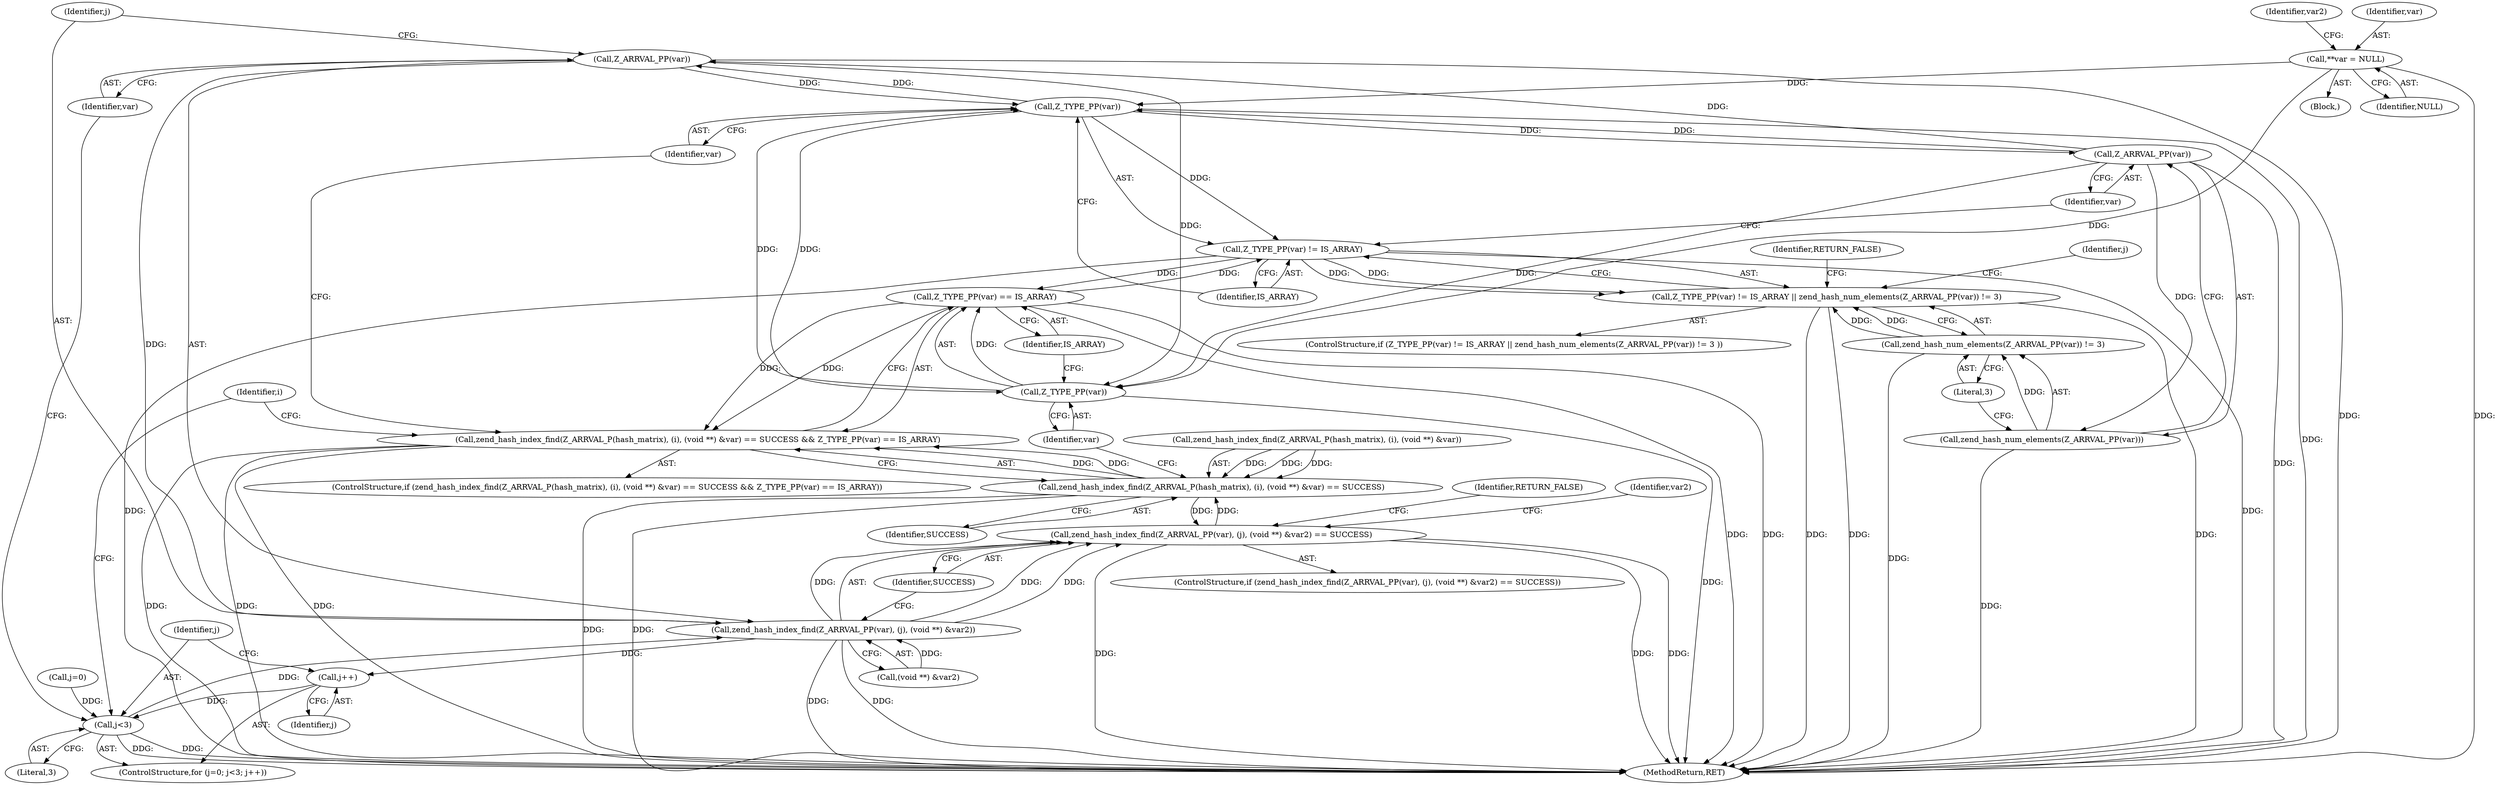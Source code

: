 digraph "0_php-src_2938329ce19cb8c4197dec146c3ec887c6f61d01_0@pointer" {
"1000202" [label="(Call,Z_ARRVAL_PP(var))"];
"1000184" [label="(Call,Z_ARRVAL_PP(var))"];
"1000179" [label="(Call,Z_TYPE_PP(var))"];
"1000106" [label="(Call,**var = NULL)"];
"1000172" [label="(Call,Z_TYPE_PP(var))"];
"1000202" [label="(Call,Z_ARRVAL_PP(var))"];
"1000171" [label="(Call,Z_TYPE_PP(var) == IS_ARRAY)"];
"1000160" [label="(Call,zend_hash_index_find(Z_ARRVAL_P(hash_matrix), (i), (void **) &var) == SUCCESS && Z_TYPE_PP(var) == IS_ARRAY)"];
"1000178" [label="(Call,Z_TYPE_PP(var) != IS_ARRAY)"];
"1000177" [label="(Call,Z_TYPE_PP(var) != IS_ARRAY || zend_hash_num_elements(Z_ARRVAL_PP(var)) != 3)"];
"1000183" [label="(Call,zend_hash_num_elements(Z_ARRVAL_PP(var)))"];
"1000182" [label="(Call,zend_hash_num_elements(Z_ARRVAL_PP(var)) != 3)"];
"1000201" [label="(Call,zend_hash_index_find(Z_ARRVAL_PP(var), (j), (void **) &var2))"];
"1000196" [label="(Call,j++)"];
"1000193" [label="(Call,j<3)"];
"1000200" [label="(Call,zend_hash_index_find(Z_ARRVAL_PP(var), (j), (void **) &var2) == SUCCESS)"];
"1000161" [label="(Call,zend_hash_index_find(Z_ARRVAL_P(hash_matrix), (i), (void **) &var) == SUCCESS)"];
"1000157" [label="(Identifier,i)"];
"1000195" [label="(Literal,3)"];
"1000228" [label="(Identifier,RETURN_FALSE)"];
"1000180" [label="(Identifier,var)"];
"1000162" [label="(Call,zend_hash_index_find(Z_ARRVAL_P(hash_matrix), (i), (void **) &var))"];
"1000183" [label="(Call,zend_hash_num_elements(Z_ARRVAL_PP(var)))"];
"1000200" [label="(Call,zend_hash_index_find(Z_ARRVAL_PP(var), (j), (void **) &var2) == SUCCESS)"];
"1000108" [label="(Identifier,NULL)"];
"1000173" [label="(Identifier,var)"];
"1000186" [label="(Literal,3)"];
"1000203" [label="(Identifier,var)"];
"1000161" [label="(Call,zend_hash_index_find(Z_ARRVAL_P(hash_matrix), (i), (void **) &var) == SUCCESS)"];
"1000170" [label="(Identifier,SUCCESS)"];
"1000176" [label="(ControlStructure,if (Z_TYPE_PP(var) != IS_ARRAY || zend_hash_num_elements(Z_ARRVAL_PP(var)) != 3 ))"];
"1000177" [label="(Call,Z_TYPE_PP(var) != IS_ARRAY || zend_hash_num_elements(Z_ARRVAL_PP(var)) != 3)"];
"1000111" [label="(Identifier,var2)"];
"1000174" [label="(Identifier,IS_ARRAY)"];
"1000160" [label="(Call,zend_hash_index_find(Z_ARRVAL_P(hash_matrix), (i), (void **) &var) == SUCCESS && Z_TYPE_PP(var) == IS_ARRAY)"];
"1000209" [label="(Identifier,SUCCESS)"];
"1000106" [label="(Call,**var = NULL)"];
"1000190" [label="(Call,j=0)"];
"1000185" [label="(Identifier,var)"];
"1000107" [label="(Identifier,var)"];
"1000202" [label="(Call,Z_ARRVAL_PP(var))"];
"1000197" [label="(Identifier,j)"];
"1000184" [label="(Call,Z_ARRVAL_PP(var))"];
"1000193" [label="(Call,j<3)"];
"1000189" [label="(ControlStructure,for (j=0; j<3; j++))"];
"1000196" [label="(Call,j++)"];
"1000199" [label="(ControlStructure,if (zend_hash_index_find(Z_ARRVAL_PP(var), (j), (void **) &var2) == SUCCESS))"];
"1000102" [label="(Block,)"];
"1000201" [label="(Call,zend_hash_index_find(Z_ARRVAL_PP(var), (j), (void **) &var2))"];
"1000178" [label="(Call,Z_TYPE_PP(var) != IS_ARRAY)"];
"1000212" [label="(Identifier,var2)"];
"1000204" [label="(Identifier,j)"];
"1000247" [label="(MethodReturn,RET)"];
"1000191" [label="(Identifier,j)"];
"1000171" [label="(Call,Z_TYPE_PP(var) == IS_ARRAY)"];
"1000188" [label="(Identifier,RETURN_FALSE)"];
"1000159" [label="(ControlStructure,if (zend_hash_index_find(Z_ARRVAL_P(hash_matrix), (i), (void **) &var) == SUCCESS && Z_TYPE_PP(var) == IS_ARRAY))"];
"1000181" [label="(Identifier,IS_ARRAY)"];
"1000182" [label="(Call,zend_hash_num_elements(Z_ARRVAL_PP(var)) != 3)"];
"1000194" [label="(Identifier,j)"];
"1000179" [label="(Call,Z_TYPE_PP(var))"];
"1000205" [label="(Call,(void **) &var2)"];
"1000172" [label="(Call,Z_TYPE_PP(var))"];
"1000202" -> "1000201"  [label="AST: "];
"1000202" -> "1000203"  [label="CFG: "];
"1000203" -> "1000202"  [label="AST: "];
"1000204" -> "1000202"  [label="CFG: "];
"1000202" -> "1000247"  [label="DDG: "];
"1000202" -> "1000172"  [label="DDG: "];
"1000202" -> "1000179"  [label="DDG: "];
"1000202" -> "1000201"  [label="DDG: "];
"1000184" -> "1000202"  [label="DDG: "];
"1000179" -> "1000202"  [label="DDG: "];
"1000184" -> "1000183"  [label="AST: "];
"1000184" -> "1000185"  [label="CFG: "];
"1000185" -> "1000184"  [label="AST: "];
"1000183" -> "1000184"  [label="CFG: "];
"1000184" -> "1000247"  [label="DDG: "];
"1000184" -> "1000172"  [label="DDG: "];
"1000184" -> "1000179"  [label="DDG: "];
"1000184" -> "1000183"  [label="DDG: "];
"1000179" -> "1000184"  [label="DDG: "];
"1000179" -> "1000178"  [label="AST: "];
"1000179" -> "1000180"  [label="CFG: "];
"1000180" -> "1000179"  [label="AST: "];
"1000181" -> "1000179"  [label="CFG: "];
"1000179" -> "1000247"  [label="DDG: "];
"1000179" -> "1000172"  [label="DDG: "];
"1000179" -> "1000178"  [label="DDG: "];
"1000106" -> "1000179"  [label="DDG: "];
"1000172" -> "1000179"  [label="DDG: "];
"1000106" -> "1000102"  [label="AST: "];
"1000106" -> "1000108"  [label="CFG: "];
"1000107" -> "1000106"  [label="AST: "];
"1000108" -> "1000106"  [label="AST: "];
"1000111" -> "1000106"  [label="CFG: "];
"1000106" -> "1000247"  [label="DDG: "];
"1000106" -> "1000172"  [label="DDG: "];
"1000172" -> "1000171"  [label="AST: "];
"1000172" -> "1000173"  [label="CFG: "];
"1000173" -> "1000172"  [label="AST: "];
"1000174" -> "1000172"  [label="CFG: "];
"1000172" -> "1000247"  [label="DDG: "];
"1000172" -> "1000171"  [label="DDG: "];
"1000171" -> "1000160"  [label="AST: "];
"1000171" -> "1000174"  [label="CFG: "];
"1000174" -> "1000171"  [label="AST: "];
"1000160" -> "1000171"  [label="CFG: "];
"1000171" -> "1000247"  [label="DDG: "];
"1000171" -> "1000247"  [label="DDG: "];
"1000171" -> "1000160"  [label="DDG: "];
"1000171" -> "1000160"  [label="DDG: "];
"1000178" -> "1000171"  [label="DDG: "];
"1000171" -> "1000178"  [label="DDG: "];
"1000160" -> "1000159"  [label="AST: "];
"1000160" -> "1000161"  [label="CFG: "];
"1000161" -> "1000160"  [label="AST: "];
"1000180" -> "1000160"  [label="CFG: "];
"1000157" -> "1000160"  [label="CFG: "];
"1000160" -> "1000247"  [label="DDG: "];
"1000160" -> "1000247"  [label="DDG: "];
"1000160" -> "1000247"  [label="DDG: "];
"1000161" -> "1000160"  [label="DDG: "];
"1000161" -> "1000160"  [label="DDG: "];
"1000178" -> "1000177"  [label="AST: "];
"1000178" -> "1000181"  [label="CFG: "];
"1000181" -> "1000178"  [label="AST: "];
"1000185" -> "1000178"  [label="CFG: "];
"1000177" -> "1000178"  [label="CFG: "];
"1000178" -> "1000247"  [label="DDG: "];
"1000178" -> "1000247"  [label="DDG: "];
"1000178" -> "1000177"  [label="DDG: "];
"1000178" -> "1000177"  [label="DDG: "];
"1000177" -> "1000176"  [label="AST: "];
"1000177" -> "1000182"  [label="CFG: "];
"1000182" -> "1000177"  [label="AST: "];
"1000188" -> "1000177"  [label="CFG: "];
"1000191" -> "1000177"  [label="CFG: "];
"1000177" -> "1000247"  [label="DDG: "];
"1000177" -> "1000247"  [label="DDG: "];
"1000177" -> "1000247"  [label="DDG: "];
"1000182" -> "1000177"  [label="DDG: "];
"1000182" -> "1000177"  [label="DDG: "];
"1000183" -> "1000182"  [label="AST: "];
"1000186" -> "1000183"  [label="CFG: "];
"1000183" -> "1000247"  [label="DDG: "];
"1000183" -> "1000182"  [label="DDG: "];
"1000182" -> "1000186"  [label="CFG: "];
"1000186" -> "1000182"  [label="AST: "];
"1000182" -> "1000247"  [label="DDG: "];
"1000201" -> "1000200"  [label="AST: "];
"1000201" -> "1000205"  [label="CFG: "];
"1000204" -> "1000201"  [label="AST: "];
"1000205" -> "1000201"  [label="AST: "];
"1000209" -> "1000201"  [label="CFG: "];
"1000201" -> "1000247"  [label="DDG: "];
"1000201" -> "1000247"  [label="DDG: "];
"1000201" -> "1000196"  [label="DDG: "];
"1000201" -> "1000200"  [label="DDG: "];
"1000201" -> "1000200"  [label="DDG: "];
"1000201" -> "1000200"  [label="DDG: "];
"1000193" -> "1000201"  [label="DDG: "];
"1000205" -> "1000201"  [label="DDG: "];
"1000196" -> "1000189"  [label="AST: "];
"1000196" -> "1000197"  [label="CFG: "];
"1000197" -> "1000196"  [label="AST: "];
"1000194" -> "1000196"  [label="CFG: "];
"1000196" -> "1000193"  [label="DDG: "];
"1000193" -> "1000189"  [label="AST: "];
"1000193" -> "1000195"  [label="CFG: "];
"1000194" -> "1000193"  [label="AST: "];
"1000195" -> "1000193"  [label="AST: "];
"1000203" -> "1000193"  [label="CFG: "];
"1000157" -> "1000193"  [label="CFG: "];
"1000193" -> "1000247"  [label="DDG: "];
"1000193" -> "1000247"  [label="DDG: "];
"1000190" -> "1000193"  [label="DDG: "];
"1000200" -> "1000199"  [label="AST: "];
"1000200" -> "1000209"  [label="CFG: "];
"1000209" -> "1000200"  [label="AST: "];
"1000212" -> "1000200"  [label="CFG: "];
"1000228" -> "1000200"  [label="CFG: "];
"1000200" -> "1000247"  [label="DDG: "];
"1000200" -> "1000247"  [label="DDG: "];
"1000200" -> "1000247"  [label="DDG: "];
"1000200" -> "1000161"  [label="DDG: "];
"1000161" -> "1000200"  [label="DDG: "];
"1000161" -> "1000170"  [label="CFG: "];
"1000162" -> "1000161"  [label="AST: "];
"1000170" -> "1000161"  [label="AST: "];
"1000173" -> "1000161"  [label="CFG: "];
"1000161" -> "1000247"  [label="DDG: "];
"1000161" -> "1000247"  [label="DDG: "];
"1000162" -> "1000161"  [label="DDG: "];
"1000162" -> "1000161"  [label="DDG: "];
"1000162" -> "1000161"  [label="DDG: "];
}
